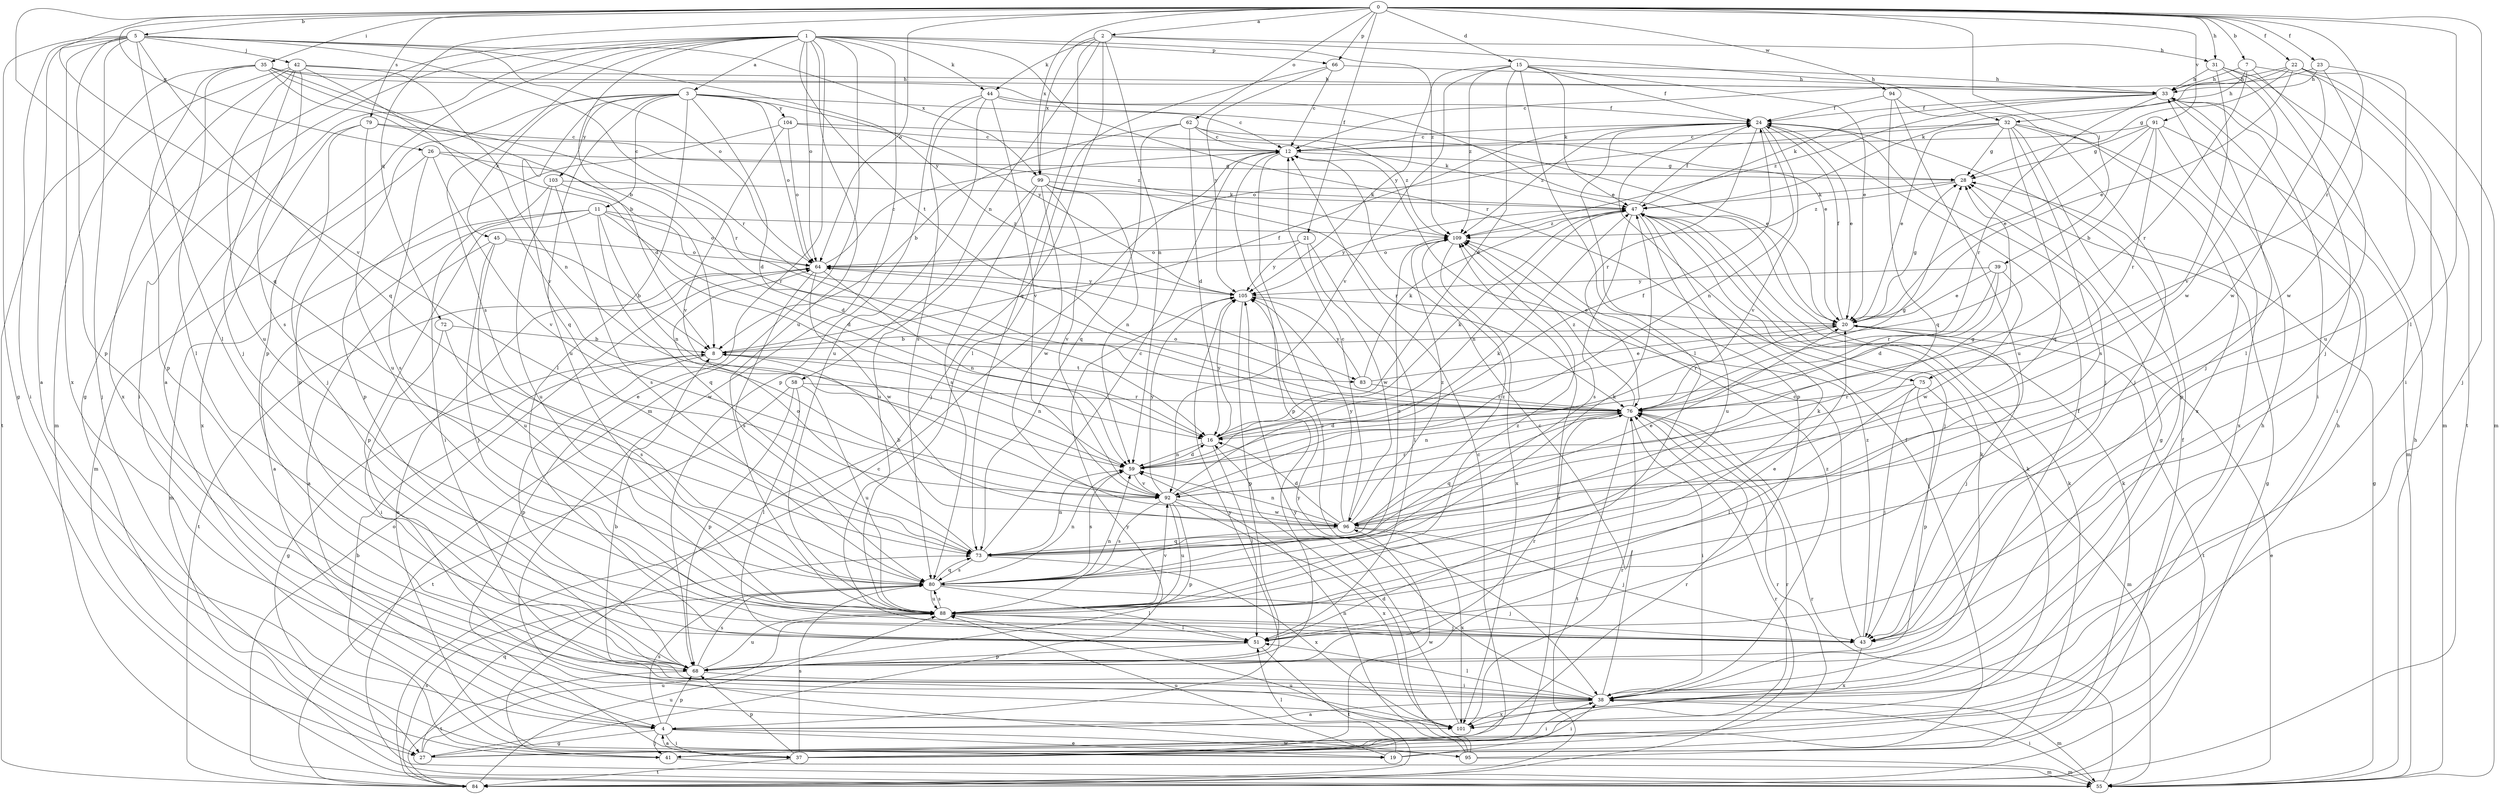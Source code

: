 strict digraph  {
0;
1;
2;
3;
4;
5;
7;
8;
11;
12;
15;
16;
19;
20;
21;
22;
23;
24;
26;
27;
28;
31;
32;
33;
35;
37;
38;
39;
41;
42;
43;
44;
45;
47;
51;
55;
58;
59;
62;
64;
66;
68;
72;
73;
75;
76;
79;
80;
83;
84;
88;
91;
92;
94;
95;
96;
99;
101;
103;
104;
105;
109;
0 -> 2  [label=a];
0 -> 5  [label=b];
0 -> 7  [label=b];
0 -> 15  [label=d];
0 -> 21  [label=f];
0 -> 22  [label=f];
0 -> 23  [label=f];
0 -> 26  [label=g];
0 -> 31  [label=h];
0 -> 35  [label=i];
0 -> 39  [label=j];
0 -> 41  [label=j];
0 -> 51  [label=l];
0 -> 62  [label=o];
0 -> 64  [label=o];
0 -> 66  [label=p];
0 -> 72  [label=q];
0 -> 73  [label=q];
0 -> 75  [label=r];
0 -> 79  [label=s];
0 -> 91  [label=v];
0 -> 92  [label=v];
0 -> 94  [label=w];
0 -> 99  [label=x];
1 -> 3  [label=a];
1 -> 4  [label=a];
1 -> 8  [label=b];
1 -> 19  [label=e];
1 -> 27  [label=g];
1 -> 37  [label=i];
1 -> 44  [label=k];
1 -> 55  [label=m];
1 -> 64  [label=o];
1 -> 66  [label=p];
1 -> 68  [label=p];
1 -> 75  [label=r];
1 -> 80  [label=s];
1 -> 83  [label=t];
1 -> 88  [label=u];
1 -> 95  [label=w];
1 -> 109  [label=z];
2 -> 31  [label=h];
2 -> 32  [label=h];
2 -> 41  [label=j];
2 -> 44  [label=k];
2 -> 58  [label=n];
2 -> 59  [label=n];
2 -> 73  [label=q];
2 -> 99  [label=x];
3 -> 11  [label=c];
3 -> 12  [label=c];
3 -> 16  [label=d];
3 -> 45  [label=k];
3 -> 51  [label=l];
3 -> 64  [label=o];
3 -> 68  [label=p];
3 -> 73  [label=q];
3 -> 88  [label=u];
3 -> 103  [label=y];
3 -> 104  [label=y];
3 -> 105  [label=y];
4 -> 19  [label=e];
4 -> 27  [label=g];
4 -> 37  [label=i];
4 -> 41  [label=j];
4 -> 47  [label=k];
4 -> 68  [label=p];
4 -> 80  [label=s];
4 -> 95  [label=w];
4 -> 105  [label=y];
5 -> 4  [label=a];
5 -> 27  [label=g];
5 -> 37  [label=i];
5 -> 41  [label=j];
5 -> 42  [label=j];
5 -> 51  [label=l];
5 -> 64  [label=o];
5 -> 68  [label=p];
5 -> 73  [label=q];
5 -> 76  [label=r];
5 -> 99  [label=x];
5 -> 101  [label=x];
5 -> 105  [label=y];
7 -> 32  [label=h];
7 -> 33  [label=h];
7 -> 38  [label=i];
7 -> 51  [label=l];
7 -> 76  [label=r];
8 -> 24  [label=f];
8 -> 27  [label=g];
8 -> 59  [label=n];
8 -> 68  [label=p];
8 -> 83  [label=t];
11 -> 4  [label=a];
11 -> 16  [label=d];
11 -> 55  [label=m];
11 -> 59  [label=n];
11 -> 64  [label=o];
11 -> 68  [label=p];
11 -> 73  [label=q];
11 -> 109  [label=z];
12 -> 28  [label=g];
12 -> 38  [label=i];
12 -> 68  [label=p];
15 -> 16  [label=d];
15 -> 20  [label=e];
15 -> 24  [label=f];
15 -> 33  [label=h];
15 -> 47  [label=k];
15 -> 51  [label=l];
15 -> 92  [label=v];
15 -> 105  [label=y];
15 -> 109  [label=z];
16 -> 28  [label=g];
16 -> 47  [label=k];
16 -> 51  [label=l];
16 -> 59  [label=n];
16 -> 105  [label=y];
19 -> 24  [label=f];
19 -> 38  [label=i];
19 -> 47  [label=k];
19 -> 51  [label=l];
19 -> 64  [label=o];
19 -> 88  [label=u];
20 -> 8  [label=b];
20 -> 24  [label=f];
20 -> 28  [label=g];
20 -> 43  [label=j];
20 -> 76  [label=r];
20 -> 84  [label=t];
21 -> 51  [label=l];
21 -> 64  [label=o];
21 -> 96  [label=w];
21 -> 105  [label=y];
22 -> 20  [label=e];
22 -> 28  [label=g];
22 -> 33  [label=h];
22 -> 47  [label=k];
22 -> 55  [label=m];
22 -> 84  [label=t];
22 -> 96  [label=w];
23 -> 12  [label=c];
23 -> 33  [label=h];
23 -> 88  [label=u];
23 -> 96  [label=w];
24 -> 12  [label=c];
24 -> 20  [label=e];
24 -> 43  [label=j];
24 -> 59  [label=n];
24 -> 68  [label=p];
24 -> 76  [label=r];
24 -> 92  [label=v];
24 -> 109  [label=z];
26 -> 28  [label=g];
26 -> 55  [label=m];
26 -> 76  [label=r];
26 -> 80  [label=s];
26 -> 92  [label=v];
27 -> 33  [label=h];
27 -> 73  [label=q];
27 -> 76  [label=r];
27 -> 88  [label=u];
27 -> 105  [label=y];
28 -> 47  [label=k];
28 -> 109  [label=z];
31 -> 33  [label=h];
31 -> 43  [label=j];
31 -> 55  [label=m];
31 -> 92  [label=v];
31 -> 96  [label=w];
32 -> 12  [label=c];
32 -> 20  [label=e];
32 -> 28  [label=g];
32 -> 43  [label=j];
32 -> 64  [label=o];
32 -> 68  [label=p];
32 -> 73  [label=q];
32 -> 80  [label=s];
32 -> 101  [label=x];
33 -> 24  [label=f];
33 -> 38  [label=i];
33 -> 43  [label=j];
33 -> 47  [label=k];
33 -> 76  [label=r];
33 -> 109  [label=z];
35 -> 8  [label=b];
35 -> 16  [label=d];
35 -> 20  [label=e];
35 -> 33  [label=h];
35 -> 51  [label=l];
35 -> 68  [label=p];
35 -> 76  [label=r];
35 -> 84  [label=t];
37 -> 4  [label=a];
37 -> 24  [label=f];
37 -> 33  [label=h];
37 -> 38  [label=i];
37 -> 68  [label=p];
37 -> 76  [label=r];
37 -> 80  [label=s];
37 -> 84  [label=t];
37 -> 96  [label=w];
37 -> 109  [label=z];
38 -> 4  [label=a];
38 -> 8  [label=b];
38 -> 12  [label=c];
38 -> 24  [label=f];
38 -> 28  [label=g];
38 -> 47  [label=k];
38 -> 51  [label=l];
38 -> 55  [label=m];
38 -> 101  [label=x];
38 -> 105  [label=y];
38 -> 109  [label=z];
39 -> 16  [label=d];
39 -> 20  [label=e];
39 -> 76  [label=r];
39 -> 96  [label=w];
39 -> 105  [label=y];
41 -> 8  [label=b];
41 -> 12  [label=c];
41 -> 55  [label=m];
41 -> 76  [label=r];
42 -> 33  [label=h];
42 -> 43  [label=j];
42 -> 55  [label=m];
42 -> 59  [label=n];
42 -> 80  [label=s];
42 -> 88  [label=u];
42 -> 92  [label=v];
42 -> 101  [label=x];
43 -> 12  [label=c];
43 -> 101  [label=x];
43 -> 109  [label=z];
44 -> 20  [label=e];
44 -> 24  [label=f];
44 -> 68  [label=p];
44 -> 80  [label=s];
44 -> 88  [label=u];
44 -> 92  [label=v];
45 -> 4  [label=a];
45 -> 8  [label=b];
45 -> 43  [label=j];
45 -> 64  [label=o];
45 -> 88  [label=u];
47 -> 24  [label=f];
47 -> 43  [label=j];
47 -> 59  [label=n];
47 -> 80  [label=s];
47 -> 88  [label=u];
47 -> 105  [label=y];
47 -> 109  [label=z];
51 -> 68  [label=p];
51 -> 84  [label=t];
55 -> 20  [label=e];
55 -> 28  [label=g];
55 -> 33  [label=h];
55 -> 38  [label=i];
55 -> 76  [label=r];
58 -> 51  [label=l];
58 -> 68  [label=p];
58 -> 76  [label=r];
58 -> 84  [label=t];
58 -> 88  [label=u];
59 -> 16  [label=d];
59 -> 24  [label=f];
59 -> 80  [label=s];
59 -> 92  [label=v];
62 -> 8  [label=b];
62 -> 12  [label=c];
62 -> 16  [label=d];
62 -> 20  [label=e];
62 -> 73  [label=q];
62 -> 109  [label=z];
64 -> 12  [label=c];
64 -> 59  [label=n];
64 -> 80  [label=s];
64 -> 84  [label=t];
64 -> 96  [label=w];
64 -> 105  [label=y];
66 -> 12  [label=c];
66 -> 33  [label=h];
66 -> 51  [label=l];
66 -> 105  [label=y];
68 -> 38  [label=i];
68 -> 76  [label=r];
68 -> 80  [label=s];
68 -> 84  [label=t];
68 -> 88  [label=u];
72 -> 8  [label=b];
72 -> 38  [label=i];
72 -> 80  [label=s];
73 -> 12  [label=c];
73 -> 59  [label=n];
73 -> 64  [label=o];
73 -> 80  [label=s];
73 -> 101  [label=x];
73 -> 109  [label=z];
75 -> 43  [label=j];
75 -> 51  [label=l];
75 -> 55  [label=m];
75 -> 68  [label=p];
75 -> 76  [label=r];
76 -> 16  [label=d];
76 -> 38  [label=i];
76 -> 59  [label=n];
76 -> 64  [label=o];
76 -> 73  [label=q];
76 -> 84  [label=t];
76 -> 109  [label=z];
79 -> 12  [label=c];
79 -> 43  [label=j];
79 -> 88  [label=u];
79 -> 101  [label=x];
79 -> 109  [label=z];
80 -> 43  [label=j];
80 -> 47  [label=k];
80 -> 51  [label=l];
80 -> 59  [label=n];
80 -> 73  [label=q];
80 -> 88  [label=u];
80 -> 109  [label=z];
83 -> 20  [label=e];
83 -> 47  [label=k];
83 -> 76  [label=r];
83 -> 105  [label=y];
84 -> 12  [label=c];
84 -> 28  [label=g];
84 -> 64  [label=o];
84 -> 76  [label=r];
84 -> 80  [label=s];
84 -> 88  [label=u];
88 -> 20  [label=e];
88 -> 43  [label=j];
88 -> 47  [label=k];
88 -> 51  [label=l];
88 -> 59  [label=n];
88 -> 80  [label=s];
88 -> 92  [label=v];
88 -> 109  [label=z];
91 -> 8  [label=b];
91 -> 12  [label=c];
91 -> 20  [label=e];
91 -> 28  [label=g];
91 -> 38  [label=i];
91 -> 55  [label=m];
91 -> 76  [label=r];
92 -> 28  [label=g];
92 -> 47  [label=k];
92 -> 68  [label=p];
92 -> 76  [label=r];
92 -> 80  [label=s];
92 -> 88  [label=u];
92 -> 96  [label=w];
92 -> 101  [label=x];
92 -> 105  [label=y];
94 -> 24  [label=f];
94 -> 73  [label=q];
94 -> 88  [label=u];
94 -> 101  [label=x];
95 -> 16  [label=d];
95 -> 47  [label=k];
95 -> 55  [label=m];
95 -> 59  [label=n];
95 -> 88  [label=u];
96 -> 8  [label=b];
96 -> 12  [label=c];
96 -> 16  [label=d];
96 -> 20  [label=e];
96 -> 43  [label=j];
96 -> 59  [label=n];
96 -> 73  [label=q];
96 -> 101  [label=x];
96 -> 105  [label=y];
96 -> 109  [label=z];
99 -> 47  [label=k];
99 -> 59  [label=n];
99 -> 76  [label=r];
99 -> 80  [label=s];
99 -> 88  [label=u];
99 -> 92  [label=v];
99 -> 96  [label=w];
101 -> 76  [label=r];
101 -> 105  [label=y];
103 -> 16  [label=d];
103 -> 38  [label=i];
103 -> 47  [label=k];
103 -> 80  [label=s];
103 -> 88  [label=u];
104 -> 12  [label=c];
104 -> 47  [label=k];
104 -> 64  [label=o];
104 -> 68  [label=p];
104 -> 92  [label=v];
105 -> 20  [label=e];
105 -> 68  [label=p];
109 -> 64  [label=o];
109 -> 101  [label=x];
}
